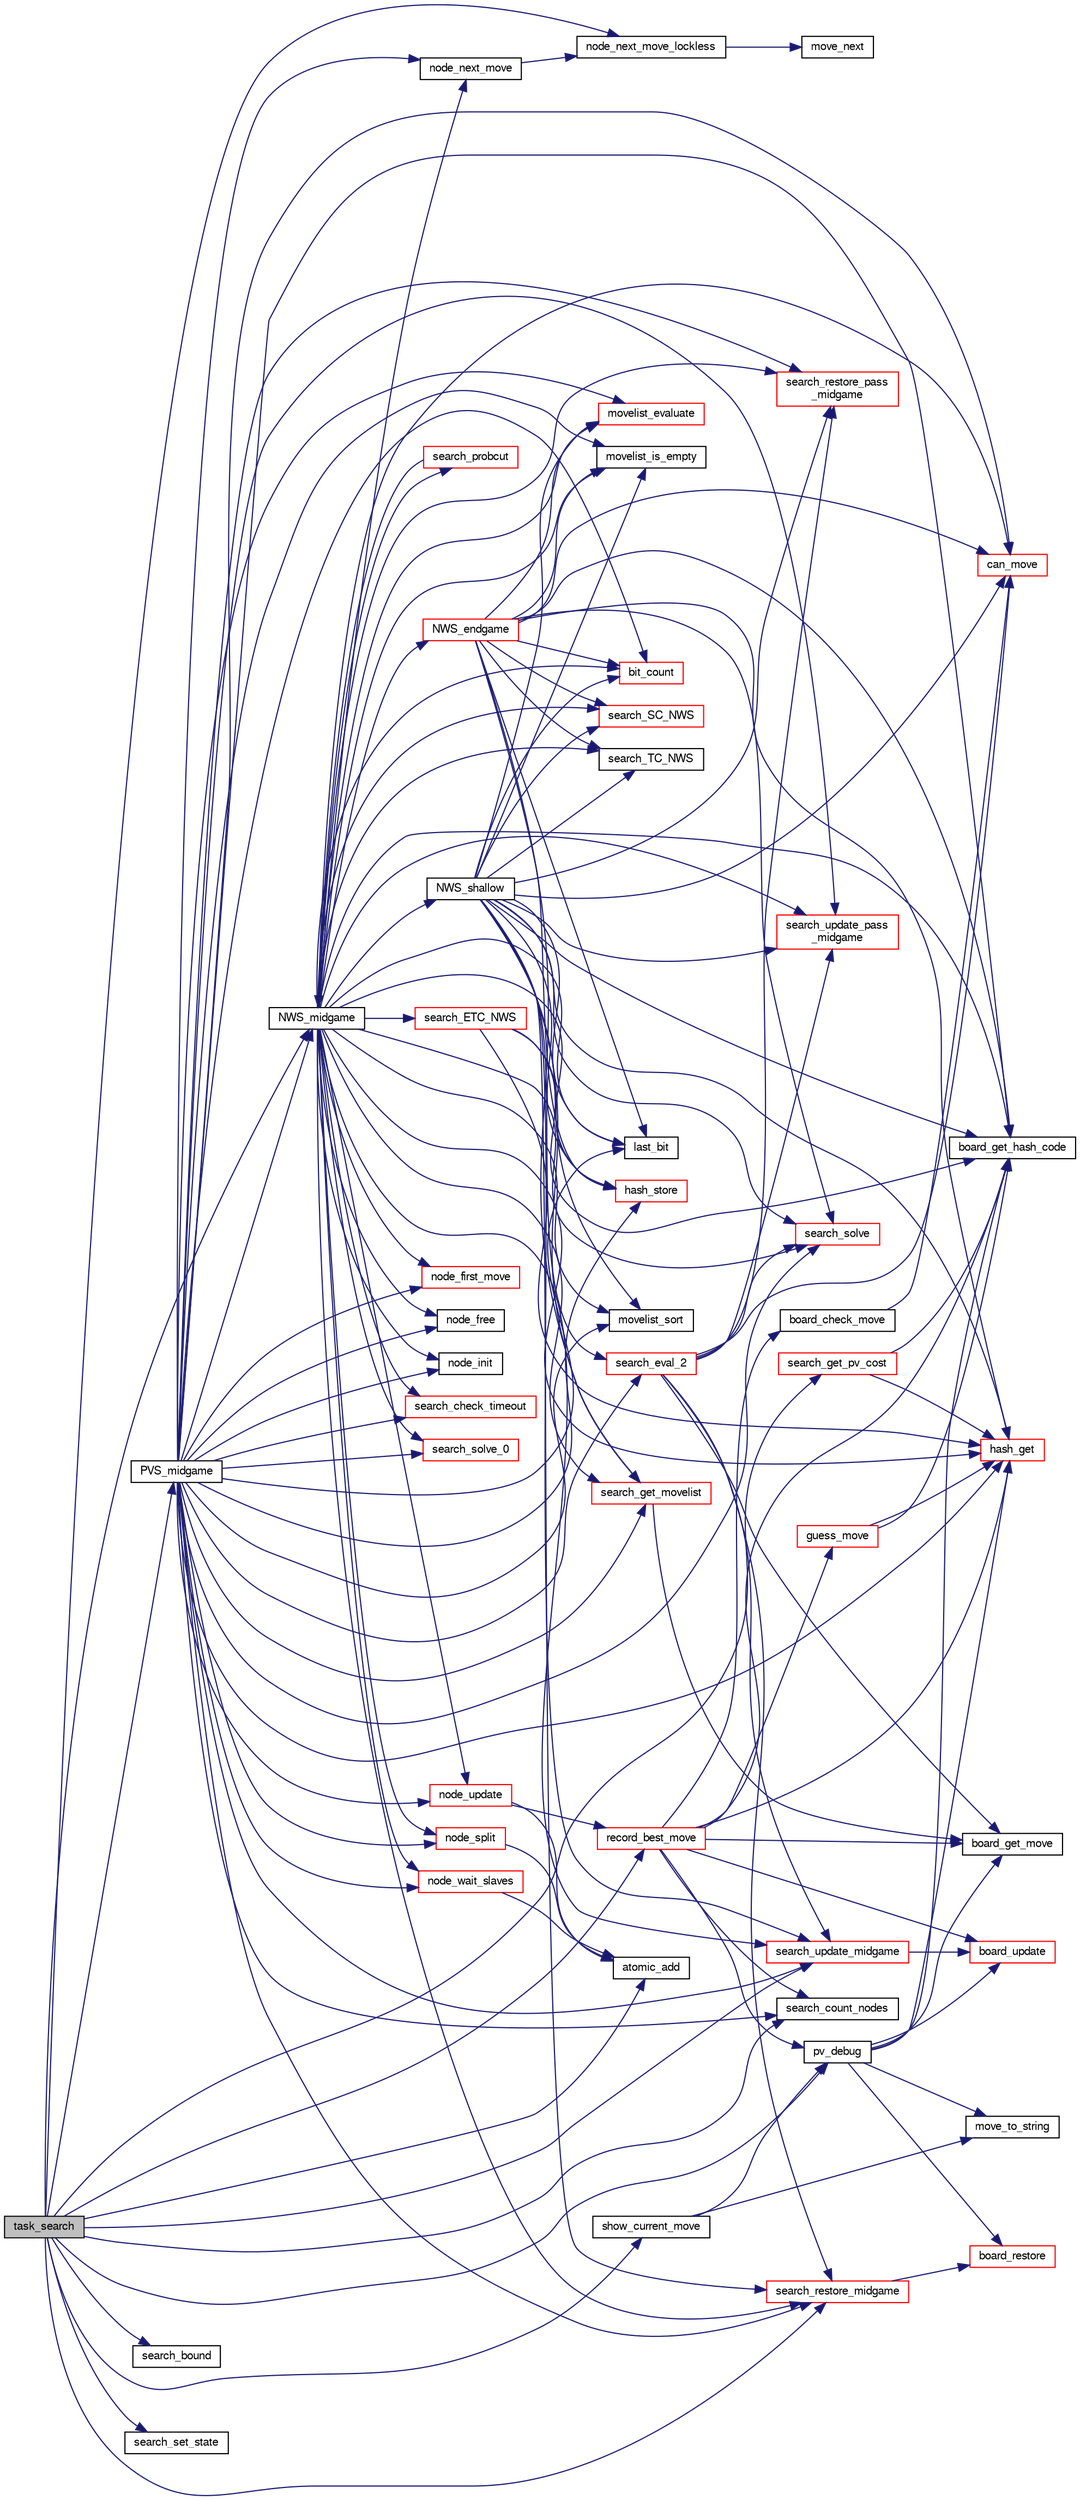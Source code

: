 digraph "task_search"
{
 // LATEX_PDF_SIZE
  bgcolor="transparent";
  edge [fontname="FreeSans",fontsize="10",labelfontname="FreeSans",labelfontsize="10"];
  node [fontname="FreeSans",fontsize="10",shape=record];
  rankdir="LR";
  Node1 [label="task_search",height=0.2,width=0.4,color="black", fillcolor="grey75", style="filled", fontcolor="black",tooltip="A parallel search within a Task structure."];
  Node1 -> Node2 [color="midnightblue",fontsize="10",style="solid",fontname="FreeSans"];
  Node2 [label="atomic_add",height=0.2,width=0.4,color="black",URL="$util_8h.html#a810a91328534783b77f0e95327f37270",tooltip=" "];
  Node1 -> Node3 [color="midnightblue",fontsize="10",style="solid",fontname="FreeSans"];
  Node3 [label="node_next_move_lockless",height=0.2,width=0.4,color="black",URL="$ybwc_8c.html#afa0e58a0825e315ec77c2504f4f3f1fe",tooltip="Get the next move of the move list."];
  Node3 -> Node4 [color="midnightblue",fontsize="10",style="solid",fontname="FreeSans"];
  Node4 [label="move_next",height=0.2,width=0.4,color="black",URL="$move_8c.html#a70f7e30cf2aa1dffdcde82ad10badab4",tooltip="Return the next move from the list."];
  Node1 -> Node5 [color="midnightblue",fontsize="10",style="solid",fontname="FreeSans"];
  Node5 [label="NWS_midgame",height=0.2,width=0.4,color="black",URL="$midgame_8c.html#a124e89d53abb00ee28a9f3135b5682dc",tooltip="Evaluate a midgame position with a Null Window Search algorithm."];
  Node5 -> Node6 [color="midnightblue",fontsize="10",style="solid",fontname="FreeSans"];
  Node6 [label="bit_count",height=0.2,width=0.4,color="red",URL="$bit_8c.html#a830fec0a90989da1f1900ff609b92167",tooltip="Count the number of bits set to one in an unsigned long long."];
  Node5 -> Node8 [color="midnightblue",fontsize="10",style="solid",fontname="FreeSans"];
  Node8 [label="board_get_hash_code",height=0.2,width=0.4,color="black",URL="$board_8c.html#a0e6cff6e714bcb714e2b9b2d7b9fbec6",tooltip="Compute a hash code."];
  Node5 -> Node9 [color="midnightblue",fontsize="10",style="solid",fontname="FreeSans"];
  Node9 [label="can_move",height=0.2,width=0.4,color="red",URL="$board_8c.html#ae1a532d6eaa0e55357d0f4b9cd659b88",tooltip="Check if a player can move."];
  Node5 -> Node12 [color="midnightblue",fontsize="10",style="solid",fontname="FreeSans"];
  Node12 [label="hash_get",height=0.2,width=0.4,color="red",URL="$hash-lock-free_8c.html#a6f54ce833279fec9ac110dcce45565ad",tooltip="Find an hash table entry according to the evaluated board hash codes."];
  Node5 -> Node14 [color="midnightblue",fontsize="10",style="solid",fontname="FreeSans"];
  Node14 [label="hash_store",height=0.2,width=0.4,color="red",URL="$hash-lock-free_8c.html#ae70e5c17e3d2cf7fb49e085be7092843",tooltip="Store an hashtable item."];
  Node5 -> Node21 [color="midnightblue",fontsize="10",style="solid",fontname="FreeSans"];
  Node21 [label="last_bit",height=0.2,width=0.4,color="black",URL="$bit_8c.html#ad47d9158c952a78b9602c699ab6ece49",tooltip="Search the last bit set (same as log2())."];
  Node5 -> Node22 [color="midnightblue",fontsize="10",style="solid",fontname="FreeSans"];
  Node22 [label="movelist_evaluate",height=0.2,width=0.4,color="red",URL="$move_8c.html#a9b4b1c7be1b237198713f0355f60fe28",tooltip="Evaluate a list of move in order to sort it."];
  Node5 -> Node42 [color="midnightblue",fontsize="10",style="solid",fontname="FreeSans"];
  Node42 [label="movelist_is_empty",height=0.2,width=0.4,color="black",URL="$move_8c.html#a13dc373d7c20c99db5dfbc1b70e20d15",tooltip="Check if the list is empty."];
  Node5 -> Node43 [color="midnightblue",fontsize="10",style="solid",fontname="FreeSans"];
  Node43 [label="movelist_sort",height=0.2,width=0.4,color="black",URL="$move_8c.html#a38bfc9e186591a76e2b3c673075effd3",tooltip="Sort all moves."];
  Node5 -> Node74 [color="midnightblue",fontsize="10",style="solid",fontname="FreeSans"];
  Node74 [label="node_first_move",height=0.2,width=0.4,color="red",URL="$ybwc_8c.html#add2247a628b88fd27119dfbe49a41111",tooltip="Get the first move of the move list."];
  Node5 -> Node76 [color="midnightblue",fontsize="10",style="solid",fontname="FreeSans"];
  Node76 [label="node_free",height=0.2,width=0.4,color="black",URL="$ybwc_8c.html#a9158549a90b34b758a3371f60e93a65b",tooltip="Free Resources allocated by a node."];
  Node5 -> Node77 [color="midnightblue",fontsize="10",style="solid",fontname="FreeSans"];
  Node77 [label="node_init",height=0.2,width=0.4,color="black",URL="$ybwc_8c.html#ad4a0c85671094fb20a59df4aed9202b5",tooltip="Initialize a node."];
  Node5 -> Node78 [color="midnightblue",fontsize="10",style="solid",fontname="FreeSans"];
  Node78 [label="node_next_move",height=0.2,width=0.4,color="black",URL="$ybwc_8c.html#a744689fe7920707e9cf5a4149be74b46",tooltip="Get the next move of the move list."];
  Node78 -> Node3 [color="midnightblue",fontsize="10",style="solid",fontname="FreeSans"];
  Node5 -> Node79 [color="midnightblue",fontsize="10",style="solid",fontname="FreeSans"];
  Node79 [label="node_split",height=0.2,width=0.4,color="red",URL="$ybwc_8c.html#a7dba05be5b187eb162b9311c91e22b38",tooltip="Node split."];
  Node79 -> Node2 [color="midnightblue",fontsize="10",style="solid",fontname="FreeSans"];
  Node5 -> Node89 [color="midnightblue",fontsize="10",style="solid",fontname="FreeSans"];
  Node89 [label="node_update",height=0.2,width=0.4,color="red",URL="$ybwc_8c.html#aaa3720f7191596fadf637ee6fddc8666",tooltip="Update a node."];
  Node89 -> Node2 [color="midnightblue",fontsize="10",style="solid",fontname="FreeSans"];
  Node89 -> Node90 [color="midnightblue",fontsize="10",style="solid",fontname="FreeSans"];
  Node90 [label="record_best_move",height=0.2,width=0.4,color="red",URL="$root_8c.html#ae557ecf41efe8b033969349603c765e2",tooltip="Record best move."];
  Node90 -> Node91 [color="midnightblue",fontsize="10",style="solid",fontname="FreeSans"];
  Node91 [label="board_check_move",height=0.2,width=0.4,color="black",URL="$board_8c.html#a0461002c2a4fd95a361b6e1ee8637a65",tooltip="Check if a move is legal."];
  Node91 -> Node9 [color="midnightblue",fontsize="10",style="solid",fontname="FreeSans"];
  Node90 -> Node8 [color="midnightblue",fontsize="10",style="solid",fontname="FreeSans"];
  Node90 -> Node46 [color="midnightblue",fontsize="10",style="solid",fontname="FreeSans"];
  Node46 [label="board_get_move",height=0.2,width=0.4,color="black",URL="$board_8c.html#a3b5748c109770fe228ea15b562c0f113",tooltip="Compute a move."];
  Node90 -> Node31 [color="midnightblue",fontsize="10",style="solid",fontname="FreeSans"];
  Node31 [label="board_update",height=0.2,width=0.4,color="red",URL="$board_8c.html#a2d24dea46d67d71b1d9fe9f515d8d675",tooltip="Update a board."];
  Node90 -> Node92 [color="midnightblue",fontsize="10",style="solid",fontname="FreeSans"];
  Node92 [label="guess_move",height=0.2,width=0.4,color="red",URL="$root_8c.html#a6ac3c5f991e5a6a40a27d0a9e425aaca",tooltip="Guess a move."];
  Node92 -> Node8 [color="midnightblue",fontsize="10",style="solid",fontname="FreeSans"];
  Node92 -> Node12 [color="midnightblue",fontsize="10",style="solid",fontname="FreeSans"];
  Node90 -> Node12 [color="midnightblue",fontsize="10",style="solid",fontname="FreeSans"];
  Node90 -> Node98 [color="midnightblue",fontsize="10",style="solid",fontname="FreeSans"];
  Node98 [label="pv_debug",height=0.2,width=0.4,color="black",URL="$root_8c.html#a8441d8c906b98e56eb99fcb351ce6a14",tooltip="Debug PV."];
  Node98 -> Node8 [color="midnightblue",fontsize="10",style="solid",fontname="FreeSans"];
  Node98 -> Node46 [color="midnightblue",fontsize="10",style="solid",fontname="FreeSans"];
  Node98 -> Node24 [color="midnightblue",fontsize="10",style="solid",fontname="FreeSans"];
  Node24 [label="board_restore",height=0.2,width=0.4,color="red",URL="$board_8c.html#a101af447b84baa302b94c56822618f22",tooltip="Restore a board."];
  Node98 -> Node31 [color="midnightblue",fontsize="10",style="solid",fontname="FreeSans"];
  Node98 -> Node12 [color="midnightblue",fontsize="10",style="solid",fontname="FreeSans"];
  Node98 -> Node99 [color="midnightblue",fontsize="10",style="solid",fontname="FreeSans"];
  Node99 [label="move_to_string",height=0.2,width=0.4,color="black",URL="$move_8c.html#a5d61a3318dc80a3171250974a921055d",tooltip="Print out a move."];
  Node90 -> Node100 [color="midnightblue",fontsize="10",style="solid",fontname="FreeSans"];
  Node100 [label="search_count_nodes",height=0.2,width=0.4,color="black",URL="$search_8c.html#a66fbe49d1b42845bef2a07d0219a525c",tooltip="Return the number of nodes searched."];
  Node5 -> Node105 [color="midnightblue",fontsize="10",style="solid",fontname="FreeSans"];
  Node105 [label="node_wait_slaves",height=0.2,width=0.4,color="red",URL="$ybwc_8c.html#a6cab65bf7dade2f8653a2e3276b89c78",tooltip="Wait for slaves termination."];
  Node105 -> Node2 [color="midnightblue",fontsize="10",style="solid",fontname="FreeSans"];
  Node5 -> Node120 [color="midnightblue",fontsize="10",style="solid",fontname="FreeSans"];
  Node120 [label="NWS_endgame",height=0.2,width=0.4,color="red",URL="$endgame_8c.html#a3a2fd5b24cddcf17f9b29921bbf9ec57",tooltip="Evaluate an endgame position with a Null Window Search algorithm."];
  Node120 -> Node6 [color="midnightblue",fontsize="10",style="solid",fontname="FreeSans"];
  Node120 -> Node8 [color="midnightblue",fontsize="10",style="solid",fontname="FreeSans"];
  Node120 -> Node9 [color="midnightblue",fontsize="10",style="solid",fontname="FreeSans"];
  Node120 -> Node12 [color="midnightblue",fontsize="10",style="solid",fontname="FreeSans"];
  Node120 -> Node14 [color="midnightblue",fontsize="10",style="solid",fontname="FreeSans"];
  Node120 -> Node21 [color="midnightblue",fontsize="10",style="solid",fontname="FreeSans"];
  Node120 -> Node22 [color="midnightblue",fontsize="10",style="solid",fontname="FreeSans"];
  Node120 -> Node42 [color="midnightblue",fontsize="10",style="solid",fontname="FreeSans"];
  Node120 -> Node67 [color="midnightblue",fontsize="10",style="solid",fontname="FreeSans"];
  Node67 [label="search_get_movelist",height=0.2,width=0.4,color="red",URL="$search_8c.html#a507955218cafd96b85d29981f3ea6f8d",tooltip="Get a list of legal moves."];
  Node67 -> Node46 [color="midnightblue",fontsize="10",style="solid",fontname="FreeSans"];
  Node120 -> Node68 [color="midnightblue",fontsize="10",style="solid",fontname="FreeSans"];
  Node68 [label="search_SC_NWS",height=0.2,width=0.4,color="red",URL="$search_8c.html#afb7a2b1fa945dd8f14a8e56639fde259",tooltip="Stability Cutoff (TC)."];
  Node120 -> Node58 [color="midnightblue",fontsize="10",style="solid",fontname="FreeSans"];
  Node58 [label="search_solve",height=0.2,width=0.4,color="red",URL="$endgame_8c.html#a94a89fc327a63ea97d5e30c7c981a2aa",tooltip="Get the final score."];
  Node120 -> Node71 [color="midnightblue",fontsize="10",style="solid",fontname="FreeSans"];
  Node71 [label="search_TC_NWS",height=0.2,width=0.4,color="black",URL="$search_8c.html#a1df9af0edd9d96eb16b7ade51a96dbf4",tooltip="Transposition Cutoff (TC)."];
  Node5 -> Node44 [color="midnightblue",fontsize="10",style="solid",fontname="FreeSans"];
  Node44 [label="NWS_shallow",height=0.2,width=0.4,color="black",URL="$midgame_8c.html#af1a84e98330ad790762f316451f36067",tooltip="Evaluate a midgame position with a Null Window Search algorithm."];
  Node44 -> Node6 [color="midnightblue",fontsize="10",style="solid",fontname="FreeSans"];
  Node44 -> Node8 [color="midnightblue",fontsize="10",style="solid",fontname="FreeSans"];
  Node44 -> Node9 [color="midnightblue",fontsize="10",style="solid",fontname="FreeSans"];
  Node44 -> Node12 [color="midnightblue",fontsize="10",style="solid",fontname="FreeSans"];
  Node44 -> Node14 [color="midnightblue",fontsize="10",style="solid",fontname="FreeSans"];
  Node44 -> Node21 [color="midnightblue",fontsize="10",style="solid",fontname="FreeSans"];
  Node44 -> Node22 [color="midnightblue",fontsize="10",style="solid",fontname="FreeSans"];
  Node44 -> Node42 [color="midnightblue",fontsize="10",style="solid",fontname="FreeSans"];
  Node44 -> Node43 [color="midnightblue",fontsize="10",style="solid",fontname="FreeSans"];
  Node44 -> Node45 [color="midnightblue",fontsize="10",style="solid",fontname="FreeSans"];
  Node45 [label="search_eval_2",height=0.2,width=0.4,color="red",URL="$midgame_8c.html#a0092a1393b937f326dfa91ff24c7f72a",tooltip="Evaluate a position at depth 2."];
  Node45 -> Node46 [color="midnightblue",fontsize="10",style="solid",fontname="FreeSans"];
  Node45 -> Node9 [color="midnightblue",fontsize="10",style="solid",fontname="FreeSans"];
  Node45 -> Node62 [color="midnightblue",fontsize="10",style="solid",fontname="FreeSans"];
  Node62 [label="search_restore_midgame",height=0.2,width=0.4,color="red",URL="$search_8c.html#a8ee87f18a6108894aecb6f0cda99fcf8",tooltip="Restore the search state as before a move."];
  Node62 -> Node24 [color="midnightblue",fontsize="10",style="solid",fontname="FreeSans"];
  Node45 -> Node55 [color="midnightblue",fontsize="10",style="solid",fontname="FreeSans"];
  Node55 [label="search_restore_pass\l_midgame",height=0.2,width=0.4,color="red",URL="$search_8c.html#a5e9707f0c579c46996fba87fedecb58c",tooltip="Update the search state after a passing move."];
  Node45 -> Node58 [color="midnightblue",fontsize="10",style="solid",fontname="FreeSans"];
  Node45 -> Node65 [color="midnightblue",fontsize="10",style="solid",fontname="FreeSans"];
  Node65 [label="search_update_midgame",height=0.2,width=0.4,color="red",URL="$search_8c.html#a985ef3449348437e273c1d5c74ae74f6",tooltip="Update the search state after a move."];
  Node65 -> Node31 [color="midnightblue",fontsize="10",style="solid",fontname="FreeSans"];
  Node45 -> Node60 [color="midnightblue",fontsize="10",style="solid",fontname="FreeSans"];
  Node60 [label="search_update_pass\l_midgame",height=0.2,width=0.4,color="red",URL="$search_8c.html#af34e8681551a63ca25390b3c87bbf9f7",tooltip="Update the search state after a passing move."];
  Node44 -> Node67 [color="midnightblue",fontsize="10",style="solid",fontname="FreeSans"];
  Node44 -> Node62 [color="midnightblue",fontsize="10",style="solid",fontname="FreeSans"];
  Node44 -> Node55 [color="midnightblue",fontsize="10",style="solid",fontname="FreeSans"];
  Node44 -> Node68 [color="midnightblue",fontsize="10",style="solid",fontname="FreeSans"];
  Node44 -> Node58 [color="midnightblue",fontsize="10",style="solid",fontname="FreeSans"];
  Node44 -> Node71 [color="midnightblue",fontsize="10",style="solid",fontname="FreeSans"];
  Node44 -> Node65 [color="midnightblue",fontsize="10",style="solid",fontname="FreeSans"];
  Node44 -> Node60 [color="midnightblue",fontsize="10",style="solid",fontname="FreeSans"];
  Node5 -> Node112 [color="midnightblue",fontsize="10",style="solid",fontname="FreeSans"];
  Node112 [label="search_check_timeout",height=0.2,width=0.4,color="red",URL="$search_8c.html#a1fc126733c7201381ebb66cb42e23ad7",tooltip="Check if it can iterate more..."];
  Node5 -> Node131 [color="midnightblue",fontsize="10",style="solid",fontname="FreeSans"];
  Node131 [label="search_ETC_NWS",height=0.2,width=0.4,color="red",URL="$search_8c.html#acca0552701cb0d46a406101f5f426e17",tooltip="Enhanced Transposition Cutoff (ETC)."];
  Node131 -> Node8 [color="midnightblue",fontsize="10",style="solid",fontname="FreeSans"];
  Node131 -> Node12 [color="midnightblue",fontsize="10",style="solid",fontname="FreeSans"];
  Node131 -> Node14 [color="midnightblue",fontsize="10",style="solid",fontname="FreeSans"];
  Node5 -> Node67 [color="midnightblue",fontsize="10",style="solid",fontname="FreeSans"];
  Node5 -> Node132 [color="midnightblue",fontsize="10",style="solid",fontname="FreeSans"];
  Node132 [label="search_probcut",height=0.2,width=0.4,color="red",URL="$midgame_8c.html#a232fed82bb28cdcc18d59d1cfecab0f1",tooltip="Probcut."];
  Node132 -> Node5 [color="midnightblue",fontsize="10",style="solid",fontname="FreeSans"];
  Node5 -> Node62 [color="midnightblue",fontsize="10",style="solid",fontname="FreeSans"];
  Node5 -> Node55 [color="midnightblue",fontsize="10",style="solid",fontname="FreeSans"];
  Node5 -> Node68 [color="midnightblue",fontsize="10",style="solid",fontname="FreeSans"];
  Node5 -> Node58 [color="midnightblue",fontsize="10",style="solid",fontname="FreeSans"];
  Node5 -> Node114 [color="midnightblue",fontsize="10",style="solid",fontname="FreeSans"];
  Node114 [label="search_solve_0",height=0.2,width=0.4,color="red",URL="$endgame_8c.html#ae04cc7f1a6a497061ed834030a426912",tooltip="Get the final score."];
  Node5 -> Node71 [color="midnightblue",fontsize="10",style="solid",fontname="FreeSans"];
  Node5 -> Node65 [color="midnightblue",fontsize="10",style="solid",fontname="FreeSans"];
  Node5 -> Node60 [color="midnightblue",fontsize="10",style="solid",fontname="FreeSans"];
  Node1 -> Node98 [color="midnightblue",fontsize="10",style="solid",fontname="FreeSans"];
  Node1 -> Node111 [color="midnightblue",fontsize="10",style="solid",fontname="FreeSans"];
  Node111 [label="PVS_midgame",height=0.2,width=0.4,color="black",URL="$midgame_8c.html#a356424012da8237d13afb64450c0fb33",tooltip="Evaluate a position with a deep Principal Variation Search algorithm."];
  Node111 -> Node6 [color="midnightblue",fontsize="10",style="solid",fontname="FreeSans"];
  Node111 -> Node8 [color="midnightblue",fontsize="10",style="solid",fontname="FreeSans"];
  Node111 -> Node9 [color="midnightblue",fontsize="10",style="solid",fontname="FreeSans"];
  Node111 -> Node12 [color="midnightblue",fontsize="10",style="solid",fontname="FreeSans"];
  Node111 -> Node14 [color="midnightblue",fontsize="10",style="solid",fontname="FreeSans"];
  Node111 -> Node21 [color="midnightblue",fontsize="10",style="solid",fontname="FreeSans"];
  Node111 -> Node22 [color="midnightblue",fontsize="10",style="solid",fontname="FreeSans"];
  Node111 -> Node42 [color="midnightblue",fontsize="10",style="solid",fontname="FreeSans"];
  Node111 -> Node43 [color="midnightblue",fontsize="10",style="solid",fontname="FreeSans"];
  Node111 -> Node74 [color="midnightblue",fontsize="10",style="solid",fontname="FreeSans"];
  Node111 -> Node76 [color="midnightblue",fontsize="10",style="solid",fontname="FreeSans"];
  Node111 -> Node77 [color="midnightblue",fontsize="10",style="solid",fontname="FreeSans"];
  Node111 -> Node78 [color="midnightblue",fontsize="10",style="solid",fontname="FreeSans"];
  Node111 -> Node79 [color="midnightblue",fontsize="10",style="solid",fontname="FreeSans"];
  Node111 -> Node89 [color="midnightblue",fontsize="10",style="solid",fontname="FreeSans"];
  Node111 -> Node105 [color="midnightblue",fontsize="10",style="solid",fontname="FreeSans"];
  Node111 -> Node5 [color="midnightblue",fontsize="10",style="solid",fontname="FreeSans"];
  Node111 -> Node112 [color="midnightblue",fontsize="10",style="solid",fontname="FreeSans"];
  Node111 -> Node100 [color="midnightblue",fontsize="10",style="solid",fontname="FreeSans"];
  Node111 -> Node45 [color="midnightblue",fontsize="10",style="solid",fontname="FreeSans"];
  Node111 -> Node67 [color="midnightblue",fontsize="10",style="solid",fontname="FreeSans"];
  Node111 -> Node62 [color="midnightblue",fontsize="10",style="solid",fontname="FreeSans"];
  Node111 -> Node55 [color="midnightblue",fontsize="10",style="solid",fontname="FreeSans"];
  Node111 -> Node58 [color="midnightblue",fontsize="10",style="solid",fontname="FreeSans"];
  Node111 -> Node114 [color="midnightblue",fontsize="10",style="solid",fontname="FreeSans"];
  Node111 -> Node65 [color="midnightblue",fontsize="10",style="solid",fontname="FreeSans"];
  Node111 -> Node60 [color="midnightblue",fontsize="10",style="solid",fontname="FreeSans"];
  Node1 -> Node90 [color="midnightblue",fontsize="10",style="solid",fontname="FreeSans"];
  Node1 -> Node116 [color="midnightblue",fontsize="10",style="solid",fontname="FreeSans"];
  Node116 [label="search_bound",height=0.2,width=0.4,color="black",URL="$root_8c.html#abd96ac683822561d0ca3e2981a6585da",tooltip="bound root scores according to stable squares"];
  Node1 -> Node100 [color="midnightblue",fontsize="10",style="solid",fontname="FreeSans"];
  Node1 -> Node117 [color="midnightblue",fontsize="10",style="solid",fontname="FreeSans"];
  Node117 [label="search_get_pv_cost",height=0.2,width=0.4,color="red",URL="$root_8c.html#a21c11cfc3f9cd40ca89f876ff7ecadeb",tooltip="Compute a cost as a combination of node count, depth, etc. from hash_table."];
  Node117 -> Node8 [color="midnightblue",fontsize="10",style="solid",fontname="FreeSans"];
  Node117 -> Node12 [color="midnightblue",fontsize="10",style="solid",fontname="FreeSans"];
  Node1 -> Node62 [color="midnightblue",fontsize="10",style="solid",fontname="FreeSans"];
  Node1 -> Node118 [color="midnightblue",fontsize="10",style="solid",fontname="FreeSans"];
  Node118 [label="search_set_state",height=0.2,width=0.4,color="black",URL="$search_8c.html#acf27ae11e239ef4f381b814e81c1e018",tooltip="Set the search running/waiting state."];
  Node1 -> Node65 [color="midnightblue",fontsize="10",style="solid",fontname="FreeSans"];
  Node1 -> Node119 [color="midnightblue",fontsize="10",style="solid",fontname="FreeSans"];
  Node119 [label="show_current_move",height=0.2,width=0.4,color="black",URL="$root_8c.html#aa321c37f43d4be74003cc093bae04c0a",tooltip=" "];
  Node119 -> Node99 [color="midnightblue",fontsize="10",style="solid",fontname="FreeSans"];
  Node119 -> Node98 [color="midnightblue",fontsize="10",style="solid",fontname="FreeSans"];
}
